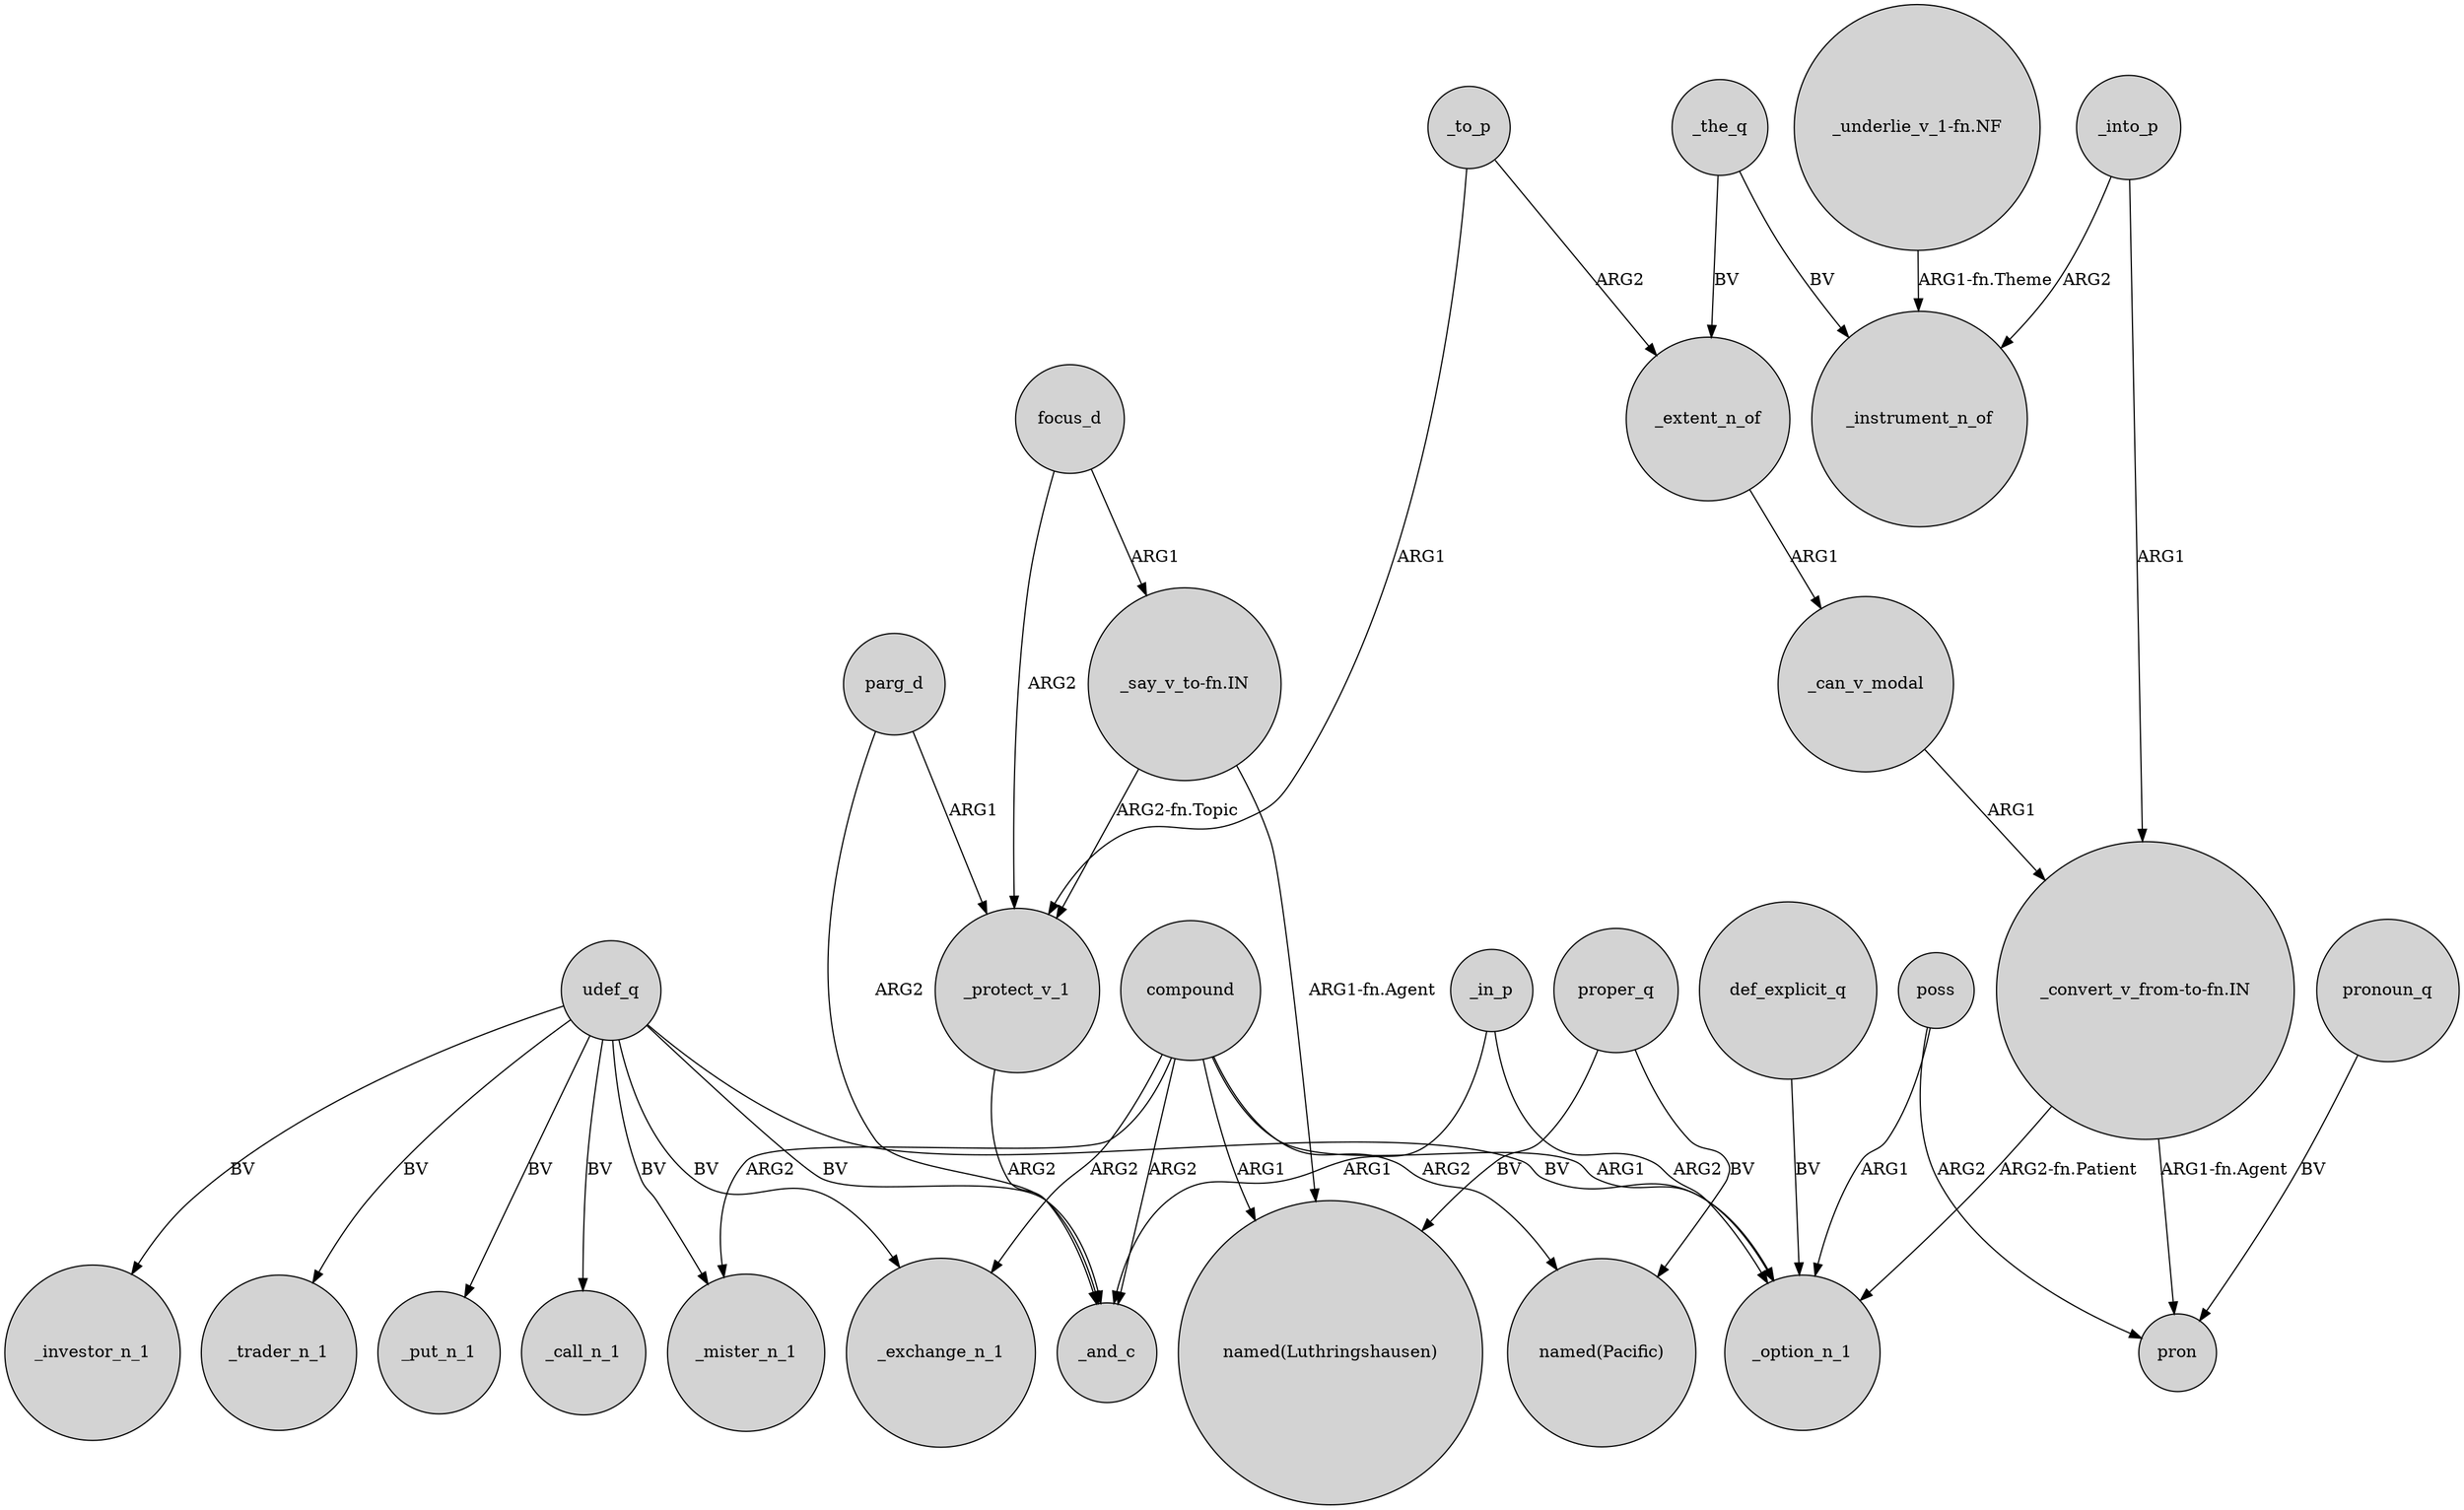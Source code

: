 digraph {
	node [shape=circle style=filled]
	_to_p -> _extent_n_of [label=ARG2]
	"_underlie_v_1-fn.NF" -> _instrument_n_of [label="ARG1-fn.Theme"]
	parg_d -> _protect_v_1 [label=ARG1]
	poss -> pron [label=ARG2]
	udef_q -> _option_n_1 [label=BV]
	udef_q -> _investor_n_1 [label=BV]
	udef_q -> _trader_n_1 [label=BV]
	_extent_n_of -> _can_v_modal [label=ARG1]
	"_convert_v_from-to-fn.IN" -> _option_n_1 [label="ARG2-fn.Patient"]
	compound -> _mister_n_1 [label=ARG2]
	compound -> "named(Pacific)" [label=ARG2]
	udef_q -> _mister_n_1 [label=BV]
	"_say_v_to-fn.IN" -> _protect_v_1 [label="ARG2-fn.Topic"]
	_the_q -> _instrument_n_of [label=BV]
	compound -> _option_n_1 [label=ARG1]
	compound -> _exchange_n_1 [label=ARG2]
	parg_d -> _and_c [label=ARG2]
	pronoun_q -> pron [label=BV]
	proper_q -> "named(Luthringshausen)" [label=BV]
	poss -> _option_n_1 [label=ARG1]
	compound -> _and_c [label=ARG2]
	focus_d -> _protect_v_1 [label=ARG2]
	_in_p -> _and_c [label=ARG1]
	def_explicit_q -> _option_n_1 [label=BV]
	_into_p -> _instrument_n_of [label=ARG2]
	_can_v_modal -> "_convert_v_from-to-fn.IN" [label=ARG1]
	"_say_v_to-fn.IN" -> "named(Luthringshausen)" [label="ARG1-fn.Agent"]
	_to_p -> _protect_v_1 [label=ARG1]
	compound -> "named(Luthringshausen)" [label=ARG1]
	_in_p -> _option_n_1 [label=ARG2]
	_the_q -> _extent_n_of [label=BV]
	udef_q -> _exchange_n_1 [label=BV]
	udef_q -> _and_c [label=BV]
	_protect_v_1 -> _and_c [label=ARG2]
	"_convert_v_from-to-fn.IN" -> pron [label="ARG1-fn.Agent"]
	proper_q -> "named(Pacific)" [label=BV]
	udef_q -> _put_n_1 [label=BV]
	focus_d -> "_say_v_to-fn.IN" [label=ARG1]
	_into_p -> "_convert_v_from-to-fn.IN" [label=ARG1]
	udef_q -> _call_n_1 [label=BV]
}
